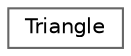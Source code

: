 digraph "Graphical Class Hierarchy"
{
 // LATEX_PDF_SIZE
  bgcolor="transparent";
  edge [fontname=Helvetica,fontsize=10,labelfontname=Helvetica,labelfontsize=10];
  node [fontname=Helvetica,fontsize=10,shape=box,height=0.2,width=0.4];
  rankdir="LR";
  Node0 [id="Node000000",label="Triangle",height=0.2,width=0.4,color="grey40", fillcolor="white", style="filled",URL="$structTriangle.html",tooltip="Struct representing a triangle."];
}
